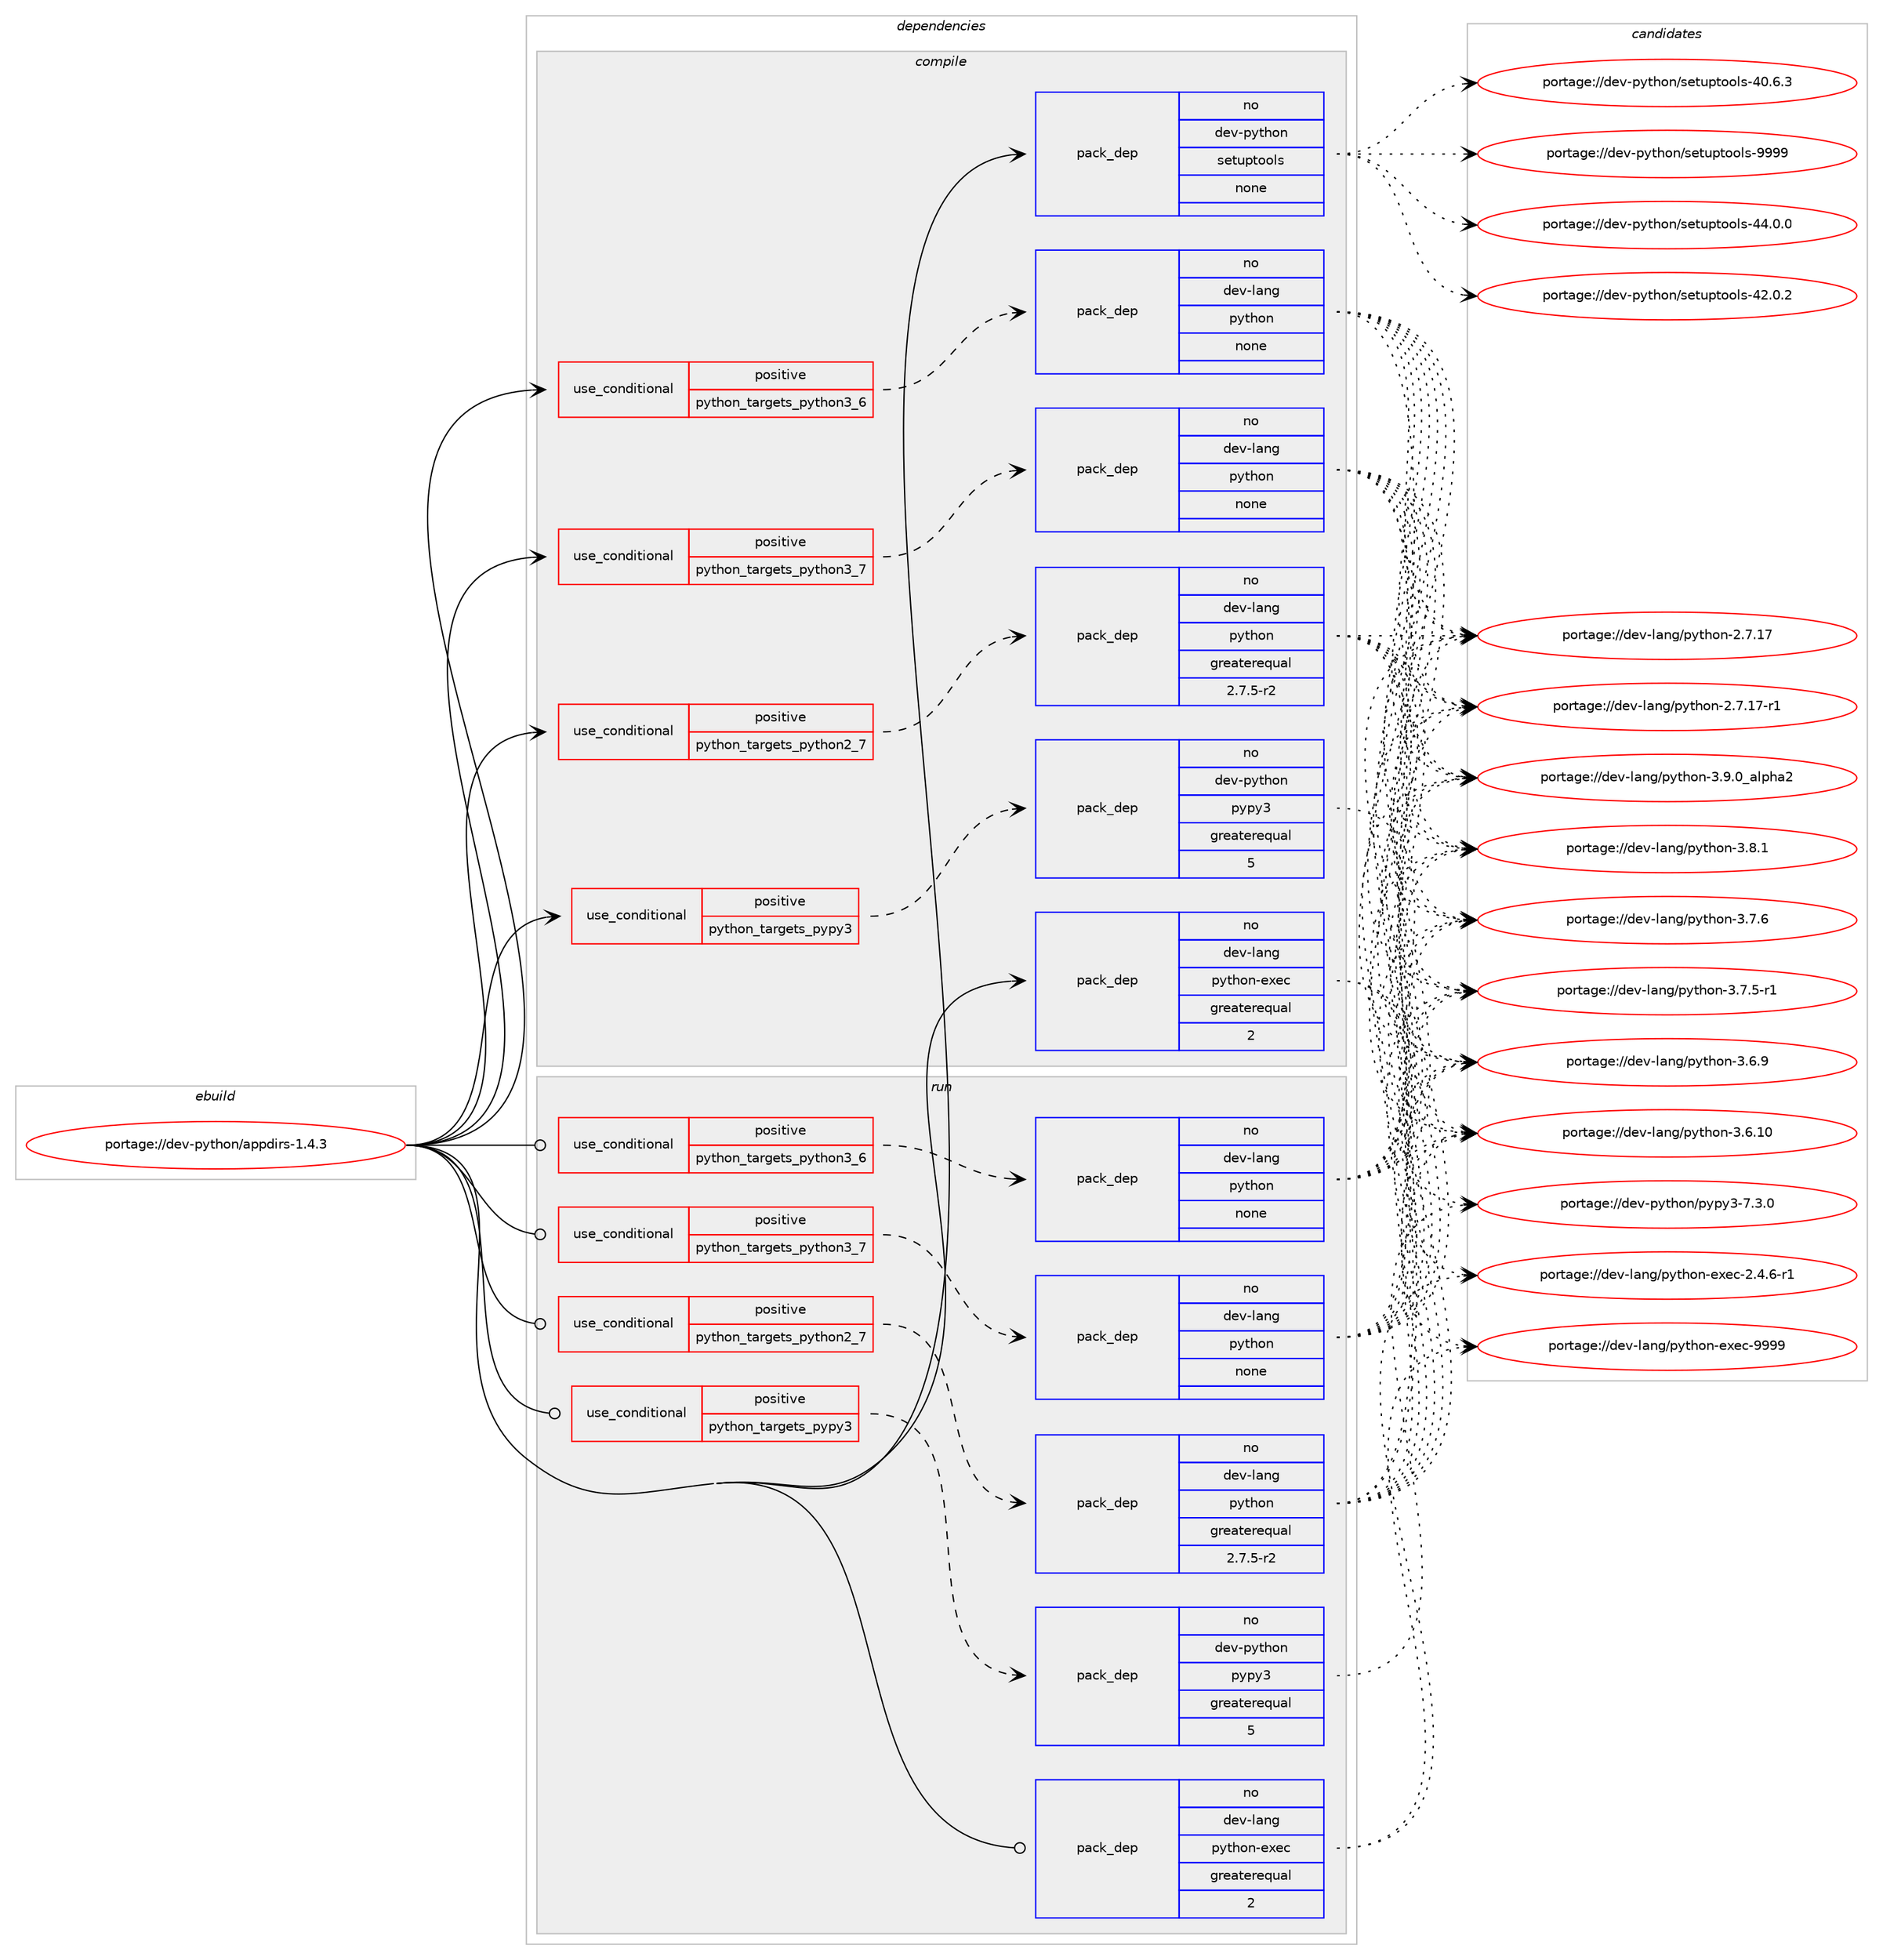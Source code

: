 digraph prolog {

# *************
# Graph options
# *************

newrank=true;
concentrate=true;
compound=true;
graph [rankdir=LR,fontname=Helvetica,fontsize=10,ranksep=1.5];#, ranksep=2.5, nodesep=0.2];
edge  [arrowhead=vee];
node  [fontname=Helvetica,fontsize=10];

# **********
# The ebuild
# **********

subgraph cluster_leftcol {
color=gray;
label=<<i>ebuild</i>>;
id [label="portage://dev-python/appdirs-1.4.3", color=red, width=4, href="../dev-python/appdirs-1.4.3.svg"];
}

# ****************
# The dependencies
# ****************

subgraph cluster_midcol {
color=gray;
label=<<i>dependencies</i>>;
subgraph cluster_compile {
fillcolor="#eeeeee";
style=filled;
label=<<i>compile</i>>;
subgraph cond119030 {
dependency471652 [label=<<TABLE BORDER="0" CELLBORDER="1" CELLSPACING="0" CELLPADDING="4"><TR><TD ROWSPAN="3" CELLPADDING="10">use_conditional</TD></TR><TR><TD>positive</TD></TR><TR><TD>python_targets_pypy3</TD></TR></TABLE>>, shape=none, color=red];
subgraph pack347607 {
dependency471653 [label=<<TABLE BORDER="0" CELLBORDER="1" CELLSPACING="0" CELLPADDING="4" WIDTH="220"><TR><TD ROWSPAN="6" CELLPADDING="30">pack_dep</TD></TR><TR><TD WIDTH="110">no</TD></TR><TR><TD>dev-python</TD></TR><TR><TD>pypy3</TD></TR><TR><TD>greaterequal</TD></TR><TR><TD>5</TD></TR></TABLE>>, shape=none, color=blue];
}
dependency471652:e -> dependency471653:w [weight=20,style="dashed",arrowhead="vee"];
}
id:e -> dependency471652:w [weight=20,style="solid",arrowhead="vee"];
subgraph cond119031 {
dependency471654 [label=<<TABLE BORDER="0" CELLBORDER="1" CELLSPACING="0" CELLPADDING="4"><TR><TD ROWSPAN="3" CELLPADDING="10">use_conditional</TD></TR><TR><TD>positive</TD></TR><TR><TD>python_targets_python2_7</TD></TR></TABLE>>, shape=none, color=red];
subgraph pack347608 {
dependency471655 [label=<<TABLE BORDER="0" CELLBORDER="1" CELLSPACING="0" CELLPADDING="4" WIDTH="220"><TR><TD ROWSPAN="6" CELLPADDING="30">pack_dep</TD></TR><TR><TD WIDTH="110">no</TD></TR><TR><TD>dev-lang</TD></TR><TR><TD>python</TD></TR><TR><TD>greaterequal</TD></TR><TR><TD>2.7.5-r2</TD></TR></TABLE>>, shape=none, color=blue];
}
dependency471654:e -> dependency471655:w [weight=20,style="dashed",arrowhead="vee"];
}
id:e -> dependency471654:w [weight=20,style="solid",arrowhead="vee"];
subgraph cond119032 {
dependency471656 [label=<<TABLE BORDER="0" CELLBORDER="1" CELLSPACING="0" CELLPADDING="4"><TR><TD ROWSPAN="3" CELLPADDING="10">use_conditional</TD></TR><TR><TD>positive</TD></TR><TR><TD>python_targets_python3_6</TD></TR></TABLE>>, shape=none, color=red];
subgraph pack347609 {
dependency471657 [label=<<TABLE BORDER="0" CELLBORDER="1" CELLSPACING="0" CELLPADDING="4" WIDTH="220"><TR><TD ROWSPAN="6" CELLPADDING="30">pack_dep</TD></TR><TR><TD WIDTH="110">no</TD></TR><TR><TD>dev-lang</TD></TR><TR><TD>python</TD></TR><TR><TD>none</TD></TR><TR><TD></TD></TR></TABLE>>, shape=none, color=blue];
}
dependency471656:e -> dependency471657:w [weight=20,style="dashed",arrowhead="vee"];
}
id:e -> dependency471656:w [weight=20,style="solid",arrowhead="vee"];
subgraph cond119033 {
dependency471658 [label=<<TABLE BORDER="0" CELLBORDER="1" CELLSPACING="0" CELLPADDING="4"><TR><TD ROWSPAN="3" CELLPADDING="10">use_conditional</TD></TR><TR><TD>positive</TD></TR><TR><TD>python_targets_python3_7</TD></TR></TABLE>>, shape=none, color=red];
subgraph pack347610 {
dependency471659 [label=<<TABLE BORDER="0" CELLBORDER="1" CELLSPACING="0" CELLPADDING="4" WIDTH="220"><TR><TD ROWSPAN="6" CELLPADDING="30">pack_dep</TD></TR><TR><TD WIDTH="110">no</TD></TR><TR><TD>dev-lang</TD></TR><TR><TD>python</TD></TR><TR><TD>none</TD></TR><TR><TD></TD></TR></TABLE>>, shape=none, color=blue];
}
dependency471658:e -> dependency471659:w [weight=20,style="dashed",arrowhead="vee"];
}
id:e -> dependency471658:w [weight=20,style="solid",arrowhead="vee"];
subgraph pack347611 {
dependency471660 [label=<<TABLE BORDER="0" CELLBORDER="1" CELLSPACING="0" CELLPADDING="4" WIDTH="220"><TR><TD ROWSPAN="6" CELLPADDING="30">pack_dep</TD></TR><TR><TD WIDTH="110">no</TD></TR><TR><TD>dev-lang</TD></TR><TR><TD>python-exec</TD></TR><TR><TD>greaterequal</TD></TR><TR><TD>2</TD></TR></TABLE>>, shape=none, color=blue];
}
id:e -> dependency471660:w [weight=20,style="solid",arrowhead="vee"];
subgraph pack347612 {
dependency471661 [label=<<TABLE BORDER="0" CELLBORDER="1" CELLSPACING="0" CELLPADDING="4" WIDTH="220"><TR><TD ROWSPAN="6" CELLPADDING="30">pack_dep</TD></TR><TR><TD WIDTH="110">no</TD></TR><TR><TD>dev-python</TD></TR><TR><TD>setuptools</TD></TR><TR><TD>none</TD></TR><TR><TD></TD></TR></TABLE>>, shape=none, color=blue];
}
id:e -> dependency471661:w [weight=20,style="solid",arrowhead="vee"];
}
subgraph cluster_compileandrun {
fillcolor="#eeeeee";
style=filled;
label=<<i>compile and run</i>>;
}
subgraph cluster_run {
fillcolor="#eeeeee";
style=filled;
label=<<i>run</i>>;
subgraph cond119034 {
dependency471662 [label=<<TABLE BORDER="0" CELLBORDER="1" CELLSPACING="0" CELLPADDING="4"><TR><TD ROWSPAN="3" CELLPADDING="10">use_conditional</TD></TR><TR><TD>positive</TD></TR><TR><TD>python_targets_pypy3</TD></TR></TABLE>>, shape=none, color=red];
subgraph pack347613 {
dependency471663 [label=<<TABLE BORDER="0" CELLBORDER="1" CELLSPACING="0" CELLPADDING="4" WIDTH="220"><TR><TD ROWSPAN="6" CELLPADDING="30">pack_dep</TD></TR><TR><TD WIDTH="110">no</TD></TR><TR><TD>dev-python</TD></TR><TR><TD>pypy3</TD></TR><TR><TD>greaterequal</TD></TR><TR><TD>5</TD></TR></TABLE>>, shape=none, color=blue];
}
dependency471662:e -> dependency471663:w [weight=20,style="dashed",arrowhead="vee"];
}
id:e -> dependency471662:w [weight=20,style="solid",arrowhead="odot"];
subgraph cond119035 {
dependency471664 [label=<<TABLE BORDER="0" CELLBORDER="1" CELLSPACING="0" CELLPADDING="4"><TR><TD ROWSPAN="3" CELLPADDING="10">use_conditional</TD></TR><TR><TD>positive</TD></TR><TR><TD>python_targets_python2_7</TD></TR></TABLE>>, shape=none, color=red];
subgraph pack347614 {
dependency471665 [label=<<TABLE BORDER="0" CELLBORDER="1" CELLSPACING="0" CELLPADDING="4" WIDTH="220"><TR><TD ROWSPAN="6" CELLPADDING="30">pack_dep</TD></TR><TR><TD WIDTH="110">no</TD></TR><TR><TD>dev-lang</TD></TR><TR><TD>python</TD></TR><TR><TD>greaterequal</TD></TR><TR><TD>2.7.5-r2</TD></TR></TABLE>>, shape=none, color=blue];
}
dependency471664:e -> dependency471665:w [weight=20,style="dashed",arrowhead="vee"];
}
id:e -> dependency471664:w [weight=20,style="solid",arrowhead="odot"];
subgraph cond119036 {
dependency471666 [label=<<TABLE BORDER="0" CELLBORDER="1" CELLSPACING="0" CELLPADDING="4"><TR><TD ROWSPAN="3" CELLPADDING="10">use_conditional</TD></TR><TR><TD>positive</TD></TR><TR><TD>python_targets_python3_6</TD></TR></TABLE>>, shape=none, color=red];
subgraph pack347615 {
dependency471667 [label=<<TABLE BORDER="0" CELLBORDER="1" CELLSPACING="0" CELLPADDING="4" WIDTH="220"><TR><TD ROWSPAN="6" CELLPADDING="30">pack_dep</TD></TR><TR><TD WIDTH="110">no</TD></TR><TR><TD>dev-lang</TD></TR><TR><TD>python</TD></TR><TR><TD>none</TD></TR><TR><TD></TD></TR></TABLE>>, shape=none, color=blue];
}
dependency471666:e -> dependency471667:w [weight=20,style="dashed",arrowhead="vee"];
}
id:e -> dependency471666:w [weight=20,style="solid",arrowhead="odot"];
subgraph cond119037 {
dependency471668 [label=<<TABLE BORDER="0" CELLBORDER="1" CELLSPACING="0" CELLPADDING="4"><TR><TD ROWSPAN="3" CELLPADDING="10">use_conditional</TD></TR><TR><TD>positive</TD></TR><TR><TD>python_targets_python3_7</TD></TR></TABLE>>, shape=none, color=red];
subgraph pack347616 {
dependency471669 [label=<<TABLE BORDER="0" CELLBORDER="1" CELLSPACING="0" CELLPADDING="4" WIDTH="220"><TR><TD ROWSPAN="6" CELLPADDING="30">pack_dep</TD></TR><TR><TD WIDTH="110">no</TD></TR><TR><TD>dev-lang</TD></TR><TR><TD>python</TD></TR><TR><TD>none</TD></TR><TR><TD></TD></TR></TABLE>>, shape=none, color=blue];
}
dependency471668:e -> dependency471669:w [weight=20,style="dashed",arrowhead="vee"];
}
id:e -> dependency471668:w [weight=20,style="solid",arrowhead="odot"];
subgraph pack347617 {
dependency471670 [label=<<TABLE BORDER="0" CELLBORDER="1" CELLSPACING="0" CELLPADDING="4" WIDTH="220"><TR><TD ROWSPAN="6" CELLPADDING="30">pack_dep</TD></TR><TR><TD WIDTH="110">no</TD></TR><TR><TD>dev-lang</TD></TR><TR><TD>python-exec</TD></TR><TR><TD>greaterequal</TD></TR><TR><TD>2</TD></TR></TABLE>>, shape=none, color=blue];
}
id:e -> dependency471670:w [weight=20,style="solid",arrowhead="odot"];
}
}

# **************
# The candidates
# **************

subgraph cluster_choices {
rank=same;
color=gray;
label=<<i>candidates</i>>;

subgraph choice347607 {
color=black;
nodesep=1;
choice100101118451121211161041111104711212111212151455546514648 [label="portage://dev-python/pypy3-7.3.0", color=red, width=4,href="../dev-python/pypy3-7.3.0.svg"];
dependency471653:e -> choice100101118451121211161041111104711212111212151455546514648:w [style=dotted,weight="100"];
}
subgraph choice347608 {
color=black;
nodesep=1;
choice10010111845108971101034711212111610411111045514657464895971081121049750 [label="portage://dev-lang/python-3.9.0_alpha2", color=red, width=4,href="../dev-lang/python-3.9.0_alpha2.svg"];
choice100101118451089711010347112121116104111110455146564649 [label="portage://dev-lang/python-3.8.1", color=red, width=4,href="../dev-lang/python-3.8.1.svg"];
choice100101118451089711010347112121116104111110455146554654 [label="portage://dev-lang/python-3.7.6", color=red, width=4,href="../dev-lang/python-3.7.6.svg"];
choice1001011184510897110103471121211161041111104551465546534511449 [label="portage://dev-lang/python-3.7.5-r1", color=red, width=4,href="../dev-lang/python-3.7.5-r1.svg"];
choice100101118451089711010347112121116104111110455146544657 [label="portage://dev-lang/python-3.6.9", color=red, width=4,href="../dev-lang/python-3.6.9.svg"];
choice10010111845108971101034711212111610411111045514654464948 [label="portage://dev-lang/python-3.6.10", color=red, width=4,href="../dev-lang/python-3.6.10.svg"];
choice100101118451089711010347112121116104111110455046554649554511449 [label="portage://dev-lang/python-2.7.17-r1", color=red, width=4,href="../dev-lang/python-2.7.17-r1.svg"];
choice10010111845108971101034711212111610411111045504655464955 [label="portage://dev-lang/python-2.7.17", color=red, width=4,href="../dev-lang/python-2.7.17.svg"];
dependency471655:e -> choice10010111845108971101034711212111610411111045514657464895971081121049750:w [style=dotted,weight="100"];
dependency471655:e -> choice100101118451089711010347112121116104111110455146564649:w [style=dotted,weight="100"];
dependency471655:e -> choice100101118451089711010347112121116104111110455146554654:w [style=dotted,weight="100"];
dependency471655:e -> choice1001011184510897110103471121211161041111104551465546534511449:w [style=dotted,weight="100"];
dependency471655:e -> choice100101118451089711010347112121116104111110455146544657:w [style=dotted,weight="100"];
dependency471655:e -> choice10010111845108971101034711212111610411111045514654464948:w [style=dotted,weight="100"];
dependency471655:e -> choice100101118451089711010347112121116104111110455046554649554511449:w [style=dotted,weight="100"];
dependency471655:e -> choice10010111845108971101034711212111610411111045504655464955:w [style=dotted,weight="100"];
}
subgraph choice347609 {
color=black;
nodesep=1;
choice10010111845108971101034711212111610411111045514657464895971081121049750 [label="portage://dev-lang/python-3.9.0_alpha2", color=red, width=4,href="../dev-lang/python-3.9.0_alpha2.svg"];
choice100101118451089711010347112121116104111110455146564649 [label="portage://dev-lang/python-3.8.1", color=red, width=4,href="../dev-lang/python-3.8.1.svg"];
choice100101118451089711010347112121116104111110455146554654 [label="portage://dev-lang/python-3.7.6", color=red, width=4,href="../dev-lang/python-3.7.6.svg"];
choice1001011184510897110103471121211161041111104551465546534511449 [label="portage://dev-lang/python-3.7.5-r1", color=red, width=4,href="../dev-lang/python-3.7.5-r1.svg"];
choice100101118451089711010347112121116104111110455146544657 [label="portage://dev-lang/python-3.6.9", color=red, width=4,href="../dev-lang/python-3.6.9.svg"];
choice10010111845108971101034711212111610411111045514654464948 [label="portage://dev-lang/python-3.6.10", color=red, width=4,href="../dev-lang/python-3.6.10.svg"];
choice100101118451089711010347112121116104111110455046554649554511449 [label="portage://dev-lang/python-2.7.17-r1", color=red, width=4,href="../dev-lang/python-2.7.17-r1.svg"];
choice10010111845108971101034711212111610411111045504655464955 [label="portage://dev-lang/python-2.7.17", color=red, width=4,href="../dev-lang/python-2.7.17.svg"];
dependency471657:e -> choice10010111845108971101034711212111610411111045514657464895971081121049750:w [style=dotted,weight="100"];
dependency471657:e -> choice100101118451089711010347112121116104111110455146564649:w [style=dotted,weight="100"];
dependency471657:e -> choice100101118451089711010347112121116104111110455146554654:w [style=dotted,weight="100"];
dependency471657:e -> choice1001011184510897110103471121211161041111104551465546534511449:w [style=dotted,weight="100"];
dependency471657:e -> choice100101118451089711010347112121116104111110455146544657:w [style=dotted,weight="100"];
dependency471657:e -> choice10010111845108971101034711212111610411111045514654464948:w [style=dotted,weight="100"];
dependency471657:e -> choice100101118451089711010347112121116104111110455046554649554511449:w [style=dotted,weight="100"];
dependency471657:e -> choice10010111845108971101034711212111610411111045504655464955:w [style=dotted,weight="100"];
}
subgraph choice347610 {
color=black;
nodesep=1;
choice10010111845108971101034711212111610411111045514657464895971081121049750 [label="portage://dev-lang/python-3.9.0_alpha2", color=red, width=4,href="../dev-lang/python-3.9.0_alpha2.svg"];
choice100101118451089711010347112121116104111110455146564649 [label="portage://dev-lang/python-3.8.1", color=red, width=4,href="../dev-lang/python-3.8.1.svg"];
choice100101118451089711010347112121116104111110455146554654 [label="portage://dev-lang/python-3.7.6", color=red, width=4,href="../dev-lang/python-3.7.6.svg"];
choice1001011184510897110103471121211161041111104551465546534511449 [label="portage://dev-lang/python-3.7.5-r1", color=red, width=4,href="../dev-lang/python-3.7.5-r1.svg"];
choice100101118451089711010347112121116104111110455146544657 [label="portage://dev-lang/python-3.6.9", color=red, width=4,href="../dev-lang/python-3.6.9.svg"];
choice10010111845108971101034711212111610411111045514654464948 [label="portage://dev-lang/python-3.6.10", color=red, width=4,href="../dev-lang/python-3.6.10.svg"];
choice100101118451089711010347112121116104111110455046554649554511449 [label="portage://dev-lang/python-2.7.17-r1", color=red, width=4,href="../dev-lang/python-2.7.17-r1.svg"];
choice10010111845108971101034711212111610411111045504655464955 [label="portage://dev-lang/python-2.7.17", color=red, width=4,href="../dev-lang/python-2.7.17.svg"];
dependency471659:e -> choice10010111845108971101034711212111610411111045514657464895971081121049750:w [style=dotted,weight="100"];
dependency471659:e -> choice100101118451089711010347112121116104111110455146564649:w [style=dotted,weight="100"];
dependency471659:e -> choice100101118451089711010347112121116104111110455146554654:w [style=dotted,weight="100"];
dependency471659:e -> choice1001011184510897110103471121211161041111104551465546534511449:w [style=dotted,weight="100"];
dependency471659:e -> choice100101118451089711010347112121116104111110455146544657:w [style=dotted,weight="100"];
dependency471659:e -> choice10010111845108971101034711212111610411111045514654464948:w [style=dotted,weight="100"];
dependency471659:e -> choice100101118451089711010347112121116104111110455046554649554511449:w [style=dotted,weight="100"];
dependency471659:e -> choice10010111845108971101034711212111610411111045504655464955:w [style=dotted,weight="100"];
}
subgraph choice347611 {
color=black;
nodesep=1;
choice10010111845108971101034711212111610411111045101120101994557575757 [label="portage://dev-lang/python-exec-9999", color=red, width=4,href="../dev-lang/python-exec-9999.svg"];
choice10010111845108971101034711212111610411111045101120101994550465246544511449 [label="portage://dev-lang/python-exec-2.4.6-r1", color=red, width=4,href="../dev-lang/python-exec-2.4.6-r1.svg"];
dependency471660:e -> choice10010111845108971101034711212111610411111045101120101994557575757:w [style=dotted,weight="100"];
dependency471660:e -> choice10010111845108971101034711212111610411111045101120101994550465246544511449:w [style=dotted,weight="100"];
}
subgraph choice347612 {
color=black;
nodesep=1;
choice10010111845112121116104111110471151011161171121161111111081154557575757 [label="portage://dev-python/setuptools-9999", color=red, width=4,href="../dev-python/setuptools-9999.svg"];
choice100101118451121211161041111104711510111611711211611111110811545525246484648 [label="portage://dev-python/setuptools-44.0.0", color=red, width=4,href="../dev-python/setuptools-44.0.0.svg"];
choice100101118451121211161041111104711510111611711211611111110811545525046484650 [label="portage://dev-python/setuptools-42.0.2", color=red, width=4,href="../dev-python/setuptools-42.0.2.svg"];
choice100101118451121211161041111104711510111611711211611111110811545524846544651 [label="portage://dev-python/setuptools-40.6.3", color=red, width=4,href="../dev-python/setuptools-40.6.3.svg"];
dependency471661:e -> choice10010111845112121116104111110471151011161171121161111111081154557575757:w [style=dotted,weight="100"];
dependency471661:e -> choice100101118451121211161041111104711510111611711211611111110811545525246484648:w [style=dotted,weight="100"];
dependency471661:e -> choice100101118451121211161041111104711510111611711211611111110811545525046484650:w [style=dotted,weight="100"];
dependency471661:e -> choice100101118451121211161041111104711510111611711211611111110811545524846544651:w [style=dotted,weight="100"];
}
subgraph choice347613 {
color=black;
nodesep=1;
choice100101118451121211161041111104711212111212151455546514648 [label="portage://dev-python/pypy3-7.3.0", color=red, width=4,href="../dev-python/pypy3-7.3.0.svg"];
dependency471663:e -> choice100101118451121211161041111104711212111212151455546514648:w [style=dotted,weight="100"];
}
subgraph choice347614 {
color=black;
nodesep=1;
choice10010111845108971101034711212111610411111045514657464895971081121049750 [label="portage://dev-lang/python-3.9.0_alpha2", color=red, width=4,href="../dev-lang/python-3.9.0_alpha2.svg"];
choice100101118451089711010347112121116104111110455146564649 [label="portage://dev-lang/python-3.8.1", color=red, width=4,href="../dev-lang/python-3.8.1.svg"];
choice100101118451089711010347112121116104111110455146554654 [label="portage://dev-lang/python-3.7.6", color=red, width=4,href="../dev-lang/python-3.7.6.svg"];
choice1001011184510897110103471121211161041111104551465546534511449 [label="portage://dev-lang/python-3.7.5-r1", color=red, width=4,href="../dev-lang/python-3.7.5-r1.svg"];
choice100101118451089711010347112121116104111110455146544657 [label="portage://dev-lang/python-3.6.9", color=red, width=4,href="../dev-lang/python-3.6.9.svg"];
choice10010111845108971101034711212111610411111045514654464948 [label="portage://dev-lang/python-3.6.10", color=red, width=4,href="../dev-lang/python-3.6.10.svg"];
choice100101118451089711010347112121116104111110455046554649554511449 [label="portage://dev-lang/python-2.7.17-r1", color=red, width=4,href="../dev-lang/python-2.7.17-r1.svg"];
choice10010111845108971101034711212111610411111045504655464955 [label="portage://dev-lang/python-2.7.17", color=red, width=4,href="../dev-lang/python-2.7.17.svg"];
dependency471665:e -> choice10010111845108971101034711212111610411111045514657464895971081121049750:w [style=dotted,weight="100"];
dependency471665:e -> choice100101118451089711010347112121116104111110455146564649:w [style=dotted,weight="100"];
dependency471665:e -> choice100101118451089711010347112121116104111110455146554654:w [style=dotted,weight="100"];
dependency471665:e -> choice1001011184510897110103471121211161041111104551465546534511449:w [style=dotted,weight="100"];
dependency471665:e -> choice100101118451089711010347112121116104111110455146544657:w [style=dotted,weight="100"];
dependency471665:e -> choice10010111845108971101034711212111610411111045514654464948:w [style=dotted,weight="100"];
dependency471665:e -> choice100101118451089711010347112121116104111110455046554649554511449:w [style=dotted,weight="100"];
dependency471665:e -> choice10010111845108971101034711212111610411111045504655464955:w [style=dotted,weight="100"];
}
subgraph choice347615 {
color=black;
nodesep=1;
choice10010111845108971101034711212111610411111045514657464895971081121049750 [label="portage://dev-lang/python-3.9.0_alpha2", color=red, width=4,href="../dev-lang/python-3.9.0_alpha2.svg"];
choice100101118451089711010347112121116104111110455146564649 [label="portage://dev-lang/python-3.8.1", color=red, width=4,href="../dev-lang/python-3.8.1.svg"];
choice100101118451089711010347112121116104111110455146554654 [label="portage://dev-lang/python-3.7.6", color=red, width=4,href="../dev-lang/python-3.7.6.svg"];
choice1001011184510897110103471121211161041111104551465546534511449 [label="portage://dev-lang/python-3.7.5-r1", color=red, width=4,href="../dev-lang/python-3.7.5-r1.svg"];
choice100101118451089711010347112121116104111110455146544657 [label="portage://dev-lang/python-3.6.9", color=red, width=4,href="../dev-lang/python-3.6.9.svg"];
choice10010111845108971101034711212111610411111045514654464948 [label="portage://dev-lang/python-3.6.10", color=red, width=4,href="../dev-lang/python-3.6.10.svg"];
choice100101118451089711010347112121116104111110455046554649554511449 [label="portage://dev-lang/python-2.7.17-r1", color=red, width=4,href="../dev-lang/python-2.7.17-r1.svg"];
choice10010111845108971101034711212111610411111045504655464955 [label="portage://dev-lang/python-2.7.17", color=red, width=4,href="../dev-lang/python-2.7.17.svg"];
dependency471667:e -> choice10010111845108971101034711212111610411111045514657464895971081121049750:w [style=dotted,weight="100"];
dependency471667:e -> choice100101118451089711010347112121116104111110455146564649:w [style=dotted,weight="100"];
dependency471667:e -> choice100101118451089711010347112121116104111110455146554654:w [style=dotted,weight="100"];
dependency471667:e -> choice1001011184510897110103471121211161041111104551465546534511449:w [style=dotted,weight="100"];
dependency471667:e -> choice100101118451089711010347112121116104111110455146544657:w [style=dotted,weight="100"];
dependency471667:e -> choice10010111845108971101034711212111610411111045514654464948:w [style=dotted,weight="100"];
dependency471667:e -> choice100101118451089711010347112121116104111110455046554649554511449:w [style=dotted,weight="100"];
dependency471667:e -> choice10010111845108971101034711212111610411111045504655464955:w [style=dotted,weight="100"];
}
subgraph choice347616 {
color=black;
nodesep=1;
choice10010111845108971101034711212111610411111045514657464895971081121049750 [label="portage://dev-lang/python-3.9.0_alpha2", color=red, width=4,href="../dev-lang/python-3.9.0_alpha2.svg"];
choice100101118451089711010347112121116104111110455146564649 [label="portage://dev-lang/python-3.8.1", color=red, width=4,href="../dev-lang/python-3.8.1.svg"];
choice100101118451089711010347112121116104111110455146554654 [label="portage://dev-lang/python-3.7.6", color=red, width=4,href="../dev-lang/python-3.7.6.svg"];
choice1001011184510897110103471121211161041111104551465546534511449 [label="portage://dev-lang/python-3.7.5-r1", color=red, width=4,href="../dev-lang/python-3.7.5-r1.svg"];
choice100101118451089711010347112121116104111110455146544657 [label="portage://dev-lang/python-3.6.9", color=red, width=4,href="../dev-lang/python-3.6.9.svg"];
choice10010111845108971101034711212111610411111045514654464948 [label="portage://dev-lang/python-3.6.10", color=red, width=4,href="../dev-lang/python-3.6.10.svg"];
choice100101118451089711010347112121116104111110455046554649554511449 [label="portage://dev-lang/python-2.7.17-r1", color=red, width=4,href="../dev-lang/python-2.7.17-r1.svg"];
choice10010111845108971101034711212111610411111045504655464955 [label="portage://dev-lang/python-2.7.17", color=red, width=4,href="../dev-lang/python-2.7.17.svg"];
dependency471669:e -> choice10010111845108971101034711212111610411111045514657464895971081121049750:w [style=dotted,weight="100"];
dependency471669:e -> choice100101118451089711010347112121116104111110455146564649:w [style=dotted,weight="100"];
dependency471669:e -> choice100101118451089711010347112121116104111110455146554654:w [style=dotted,weight="100"];
dependency471669:e -> choice1001011184510897110103471121211161041111104551465546534511449:w [style=dotted,weight="100"];
dependency471669:e -> choice100101118451089711010347112121116104111110455146544657:w [style=dotted,weight="100"];
dependency471669:e -> choice10010111845108971101034711212111610411111045514654464948:w [style=dotted,weight="100"];
dependency471669:e -> choice100101118451089711010347112121116104111110455046554649554511449:w [style=dotted,weight="100"];
dependency471669:e -> choice10010111845108971101034711212111610411111045504655464955:w [style=dotted,weight="100"];
}
subgraph choice347617 {
color=black;
nodesep=1;
choice10010111845108971101034711212111610411111045101120101994557575757 [label="portage://dev-lang/python-exec-9999", color=red, width=4,href="../dev-lang/python-exec-9999.svg"];
choice10010111845108971101034711212111610411111045101120101994550465246544511449 [label="portage://dev-lang/python-exec-2.4.6-r1", color=red, width=4,href="../dev-lang/python-exec-2.4.6-r1.svg"];
dependency471670:e -> choice10010111845108971101034711212111610411111045101120101994557575757:w [style=dotted,weight="100"];
dependency471670:e -> choice10010111845108971101034711212111610411111045101120101994550465246544511449:w [style=dotted,weight="100"];
}
}

}
